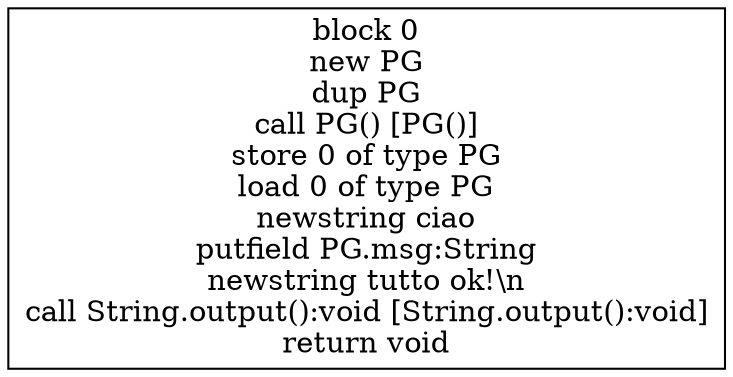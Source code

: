 digraph "PG.main():void" {
size = "11,7.5";
codeblock_0 [ shape = box, label = "block 0\nnew PG\ndup PG\ncall PG() [PG()]\nstore 0 of type PG\nload 0 of type PG\nnewstring ciao\nputfield PG.msg:String\nnewstring tutto ok!\\n\ncall String.output():void [String.output():void]\nreturn void"];
}